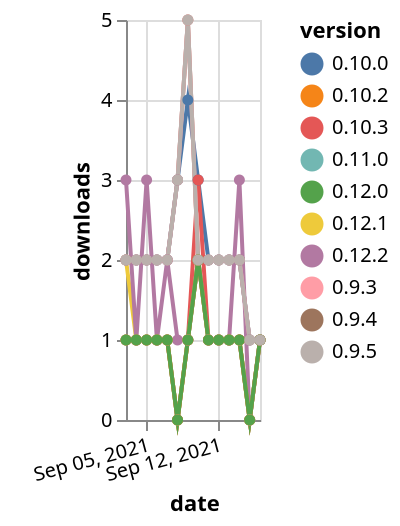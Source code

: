 {"$schema": "https://vega.github.io/schema/vega-lite/v5.json", "description": "A simple bar chart with embedded data.", "data": {"values": [{"date": "2021-09-03", "total": 135, "delta": 2, "version": "0.12.1"}, {"date": "2021-09-04", "total": 136, "delta": 1, "version": "0.12.1"}, {"date": "2021-09-05", "total": 137, "delta": 1, "version": "0.12.1"}, {"date": "2021-09-06", "total": 138, "delta": 1, "version": "0.12.1"}, {"date": "2021-09-07", "total": 139, "delta": 1, "version": "0.12.1"}, {"date": "2021-09-08", "total": 139, "delta": 0, "version": "0.12.1"}, {"date": "2021-09-09", "total": 140, "delta": 1, "version": "0.12.1"}, {"date": "2021-09-10", "total": 142, "delta": 2, "version": "0.12.1"}, {"date": "2021-09-11", "total": 143, "delta": 1, "version": "0.12.1"}, {"date": "2021-09-12", "total": 144, "delta": 1, "version": "0.12.1"}, {"date": "2021-09-13", "total": 145, "delta": 1, "version": "0.12.1"}, {"date": "2021-09-14", "total": 146, "delta": 1, "version": "0.12.1"}, {"date": "2021-09-15", "total": 146, "delta": 0, "version": "0.12.1"}, {"date": "2021-09-16", "total": 147, "delta": 1, "version": "0.12.1"}, {"date": "2021-09-03", "total": 2541, "delta": 2, "version": "0.9.4"}, {"date": "2021-09-04", "total": 2543, "delta": 2, "version": "0.9.4"}, {"date": "2021-09-05", "total": 2545, "delta": 2, "version": "0.9.4"}, {"date": "2021-09-06", "total": 2547, "delta": 2, "version": "0.9.4"}, {"date": "2021-09-07", "total": 2549, "delta": 2, "version": "0.9.4"}, {"date": "2021-09-08", "total": 2552, "delta": 3, "version": "0.9.4"}, {"date": "2021-09-09", "total": 2557, "delta": 5, "version": "0.9.4"}, {"date": "2021-09-10", "total": 2559, "delta": 2, "version": "0.9.4"}, {"date": "2021-09-11", "total": 2561, "delta": 2, "version": "0.9.4"}, {"date": "2021-09-12", "total": 2563, "delta": 2, "version": "0.9.4"}, {"date": "2021-09-13", "total": 2565, "delta": 2, "version": "0.9.4"}, {"date": "2021-09-14", "total": 2567, "delta": 2, "version": "0.9.4"}, {"date": "2021-09-15", "total": 2568, "delta": 1, "version": "0.9.4"}, {"date": "2021-09-16", "total": 2569, "delta": 1, "version": "0.9.4"}, {"date": "2021-09-03", "total": 2642, "delta": 2, "version": "0.10.0"}, {"date": "2021-09-04", "total": 2644, "delta": 2, "version": "0.10.0"}, {"date": "2021-09-05", "total": 2646, "delta": 2, "version": "0.10.0"}, {"date": "2021-09-06", "total": 2648, "delta": 2, "version": "0.10.0"}, {"date": "2021-09-07", "total": 2650, "delta": 2, "version": "0.10.0"}, {"date": "2021-09-08", "total": 2653, "delta": 3, "version": "0.10.0"}, {"date": "2021-09-09", "total": 2657, "delta": 4, "version": "0.10.0"}, {"date": "2021-09-10", "total": 2660, "delta": 3, "version": "0.10.0"}, {"date": "2021-09-11", "total": 2662, "delta": 2, "version": "0.10.0"}, {"date": "2021-09-12", "total": 2664, "delta": 2, "version": "0.10.0"}, {"date": "2021-09-13", "total": 2666, "delta": 2, "version": "0.10.0"}, {"date": "2021-09-14", "total": 2668, "delta": 2, "version": "0.10.0"}, {"date": "2021-09-15", "total": 2669, "delta": 1, "version": "0.10.0"}, {"date": "2021-09-16", "total": 2670, "delta": 1, "version": "0.10.0"}, {"date": "2021-09-03", "total": 394, "delta": 1, "version": "0.10.3"}, {"date": "2021-09-04", "total": 395, "delta": 1, "version": "0.10.3"}, {"date": "2021-09-05", "total": 396, "delta": 1, "version": "0.10.3"}, {"date": "2021-09-06", "total": 397, "delta": 1, "version": "0.10.3"}, {"date": "2021-09-07", "total": 398, "delta": 1, "version": "0.10.3"}, {"date": "2021-09-08", "total": 398, "delta": 0, "version": "0.10.3"}, {"date": "2021-09-09", "total": 399, "delta": 1, "version": "0.10.3"}, {"date": "2021-09-10", "total": 402, "delta": 3, "version": "0.10.3"}, {"date": "2021-09-11", "total": 403, "delta": 1, "version": "0.10.3"}, {"date": "2021-09-12", "total": 404, "delta": 1, "version": "0.10.3"}, {"date": "2021-09-13", "total": 405, "delta": 1, "version": "0.10.3"}, {"date": "2021-09-14", "total": 406, "delta": 1, "version": "0.10.3"}, {"date": "2021-09-15", "total": 406, "delta": 0, "version": "0.10.3"}, {"date": "2021-09-16", "total": 407, "delta": 1, "version": "0.10.3"}, {"date": "2021-09-03", "total": 147, "delta": 3, "version": "0.12.2"}, {"date": "2021-09-04", "total": 148, "delta": 1, "version": "0.12.2"}, {"date": "2021-09-05", "total": 151, "delta": 3, "version": "0.12.2"}, {"date": "2021-09-06", "total": 152, "delta": 1, "version": "0.12.2"}, {"date": "2021-09-07", "total": 154, "delta": 2, "version": "0.12.2"}, {"date": "2021-09-08", "total": 155, "delta": 1, "version": "0.12.2"}, {"date": "2021-09-09", "total": 156, "delta": 1, "version": "0.12.2"}, {"date": "2021-09-10", "total": 158, "delta": 2, "version": "0.12.2"}, {"date": "2021-09-11", "total": 159, "delta": 1, "version": "0.12.2"}, {"date": "2021-09-12", "total": 160, "delta": 1, "version": "0.12.2"}, {"date": "2021-09-13", "total": 161, "delta": 1, "version": "0.12.2"}, {"date": "2021-09-14", "total": 164, "delta": 3, "version": "0.12.2"}, {"date": "2021-09-15", "total": 164, "delta": 0, "version": "0.12.2"}, {"date": "2021-09-16", "total": 165, "delta": 1, "version": "0.12.2"}, {"date": "2021-09-03", "total": 3055, "delta": 2, "version": "0.9.3"}, {"date": "2021-09-04", "total": 3057, "delta": 2, "version": "0.9.3"}, {"date": "2021-09-05", "total": 3059, "delta": 2, "version": "0.9.3"}, {"date": "2021-09-06", "total": 3061, "delta": 2, "version": "0.9.3"}, {"date": "2021-09-07", "total": 3063, "delta": 2, "version": "0.9.3"}, {"date": "2021-09-08", "total": 3066, "delta": 3, "version": "0.9.3"}, {"date": "2021-09-09", "total": 3071, "delta": 5, "version": "0.9.3"}, {"date": "2021-09-10", "total": 3073, "delta": 2, "version": "0.9.3"}, {"date": "2021-09-11", "total": 3075, "delta": 2, "version": "0.9.3"}, {"date": "2021-09-12", "total": 3077, "delta": 2, "version": "0.9.3"}, {"date": "2021-09-13", "total": 3079, "delta": 2, "version": "0.9.3"}, {"date": "2021-09-14", "total": 3081, "delta": 2, "version": "0.9.3"}, {"date": "2021-09-15", "total": 3082, "delta": 1, "version": "0.9.3"}, {"date": "2021-09-16", "total": 3083, "delta": 1, "version": "0.9.3"}, {"date": "2021-09-03", "total": 182, "delta": 1, "version": "0.11.0"}, {"date": "2021-09-04", "total": 183, "delta": 1, "version": "0.11.0"}, {"date": "2021-09-05", "total": 184, "delta": 1, "version": "0.11.0"}, {"date": "2021-09-06", "total": 185, "delta": 1, "version": "0.11.0"}, {"date": "2021-09-07", "total": 186, "delta": 1, "version": "0.11.0"}, {"date": "2021-09-08", "total": 186, "delta": 0, "version": "0.11.0"}, {"date": "2021-09-09", "total": 187, "delta": 1, "version": "0.11.0"}, {"date": "2021-09-10", "total": 189, "delta": 2, "version": "0.11.0"}, {"date": "2021-09-11", "total": 190, "delta": 1, "version": "0.11.0"}, {"date": "2021-09-12", "total": 191, "delta": 1, "version": "0.11.0"}, {"date": "2021-09-13", "total": 192, "delta": 1, "version": "0.11.0"}, {"date": "2021-09-14", "total": 193, "delta": 1, "version": "0.11.0"}, {"date": "2021-09-15", "total": 193, "delta": 0, "version": "0.11.0"}, {"date": "2021-09-16", "total": 194, "delta": 1, "version": "0.11.0"}, {"date": "2021-09-03", "total": 262, "delta": 1, "version": "0.10.2"}, {"date": "2021-09-04", "total": 263, "delta": 1, "version": "0.10.2"}, {"date": "2021-09-05", "total": 264, "delta": 1, "version": "0.10.2"}, {"date": "2021-09-06", "total": 265, "delta": 1, "version": "0.10.2"}, {"date": "2021-09-07", "total": 266, "delta": 1, "version": "0.10.2"}, {"date": "2021-09-08", "total": 266, "delta": 0, "version": "0.10.2"}, {"date": "2021-09-09", "total": 267, "delta": 1, "version": "0.10.2"}, {"date": "2021-09-10", "total": 269, "delta": 2, "version": "0.10.2"}, {"date": "2021-09-11", "total": 270, "delta": 1, "version": "0.10.2"}, {"date": "2021-09-12", "total": 271, "delta": 1, "version": "0.10.2"}, {"date": "2021-09-13", "total": 272, "delta": 1, "version": "0.10.2"}, {"date": "2021-09-14", "total": 273, "delta": 1, "version": "0.10.2"}, {"date": "2021-09-15", "total": 273, "delta": 0, "version": "0.10.2"}, {"date": "2021-09-16", "total": 274, "delta": 1, "version": "0.10.2"}, {"date": "2021-09-03", "total": 151, "delta": 1, "version": "0.12.0"}, {"date": "2021-09-04", "total": 152, "delta": 1, "version": "0.12.0"}, {"date": "2021-09-05", "total": 153, "delta": 1, "version": "0.12.0"}, {"date": "2021-09-06", "total": 154, "delta": 1, "version": "0.12.0"}, {"date": "2021-09-07", "total": 155, "delta": 1, "version": "0.12.0"}, {"date": "2021-09-08", "total": 155, "delta": 0, "version": "0.12.0"}, {"date": "2021-09-09", "total": 156, "delta": 1, "version": "0.12.0"}, {"date": "2021-09-10", "total": 158, "delta": 2, "version": "0.12.0"}, {"date": "2021-09-11", "total": 159, "delta": 1, "version": "0.12.0"}, {"date": "2021-09-12", "total": 160, "delta": 1, "version": "0.12.0"}, {"date": "2021-09-13", "total": 161, "delta": 1, "version": "0.12.0"}, {"date": "2021-09-14", "total": 162, "delta": 1, "version": "0.12.0"}, {"date": "2021-09-15", "total": 162, "delta": 0, "version": "0.12.0"}, {"date": "2021-09-16", "total": 163, "delta": 1, "version": "0.12.0"}, {"date": "2021-09-03", "total": 2538, "delta": 2, "version": "0.9.5"}, {"date": "2021-09-04", "total": 2540, "delta": 2, "version": "0.9.5"}, {"date": "2021-09-05", "total": 2542, "delta": 2, "version": "0.9.5"}, {"date": "2021-09-06", "total": 2544, "delta": 2, "version": "0.9.5"}, {"date": "2021-09-07", "total": 2546, "delta": 2, "version": "0.9.5"}, {"date": "2021-09-08", "total": 2549, "delta": 3, "version": "0.9.5"}, {"date": "2021-09-09", "total": 2554, "delta": 5, "version": "0.9.5"}, {"date": "2021-09-10", "total": 2556, "delta": 2, "version": "0.9.5"}, {"date": "2021-09-11", "total": 2558, "delta": 2, "version": "0.9.5"}, {"date": "2021-09-12", "total": 2560, "delta": 2, "version": "0.9.5"}, {"date": "2021-09-13", "total": 2562, "delta": 2, "version": "0.9.5"}, {"date": "2021-09-14", "total": 2564, "delta": 2, "version": "0.9.5"}, {"date": "2021-09-15", "total": 2565, "delta": 1, "version": "0.9.5"}, {"date": "2021-09-16", "total": 2566, "delta": 1, "version": "0.9.5"}]}, "width": "container", "mark": {"type": "line", "point": {"filled": true}}, "encoding": {"x": {"field": "date", "type": "temporal", "timeUnit": "yearmonthdate", "title": "date", "axis": {"labelAngle": -15}}, "y": {"field": "delta", "type": "quantitative", "title": "downloads"}, "color": {"field": "version", "type": "nominal"}, "tooltip": {"field": "delta"}}}